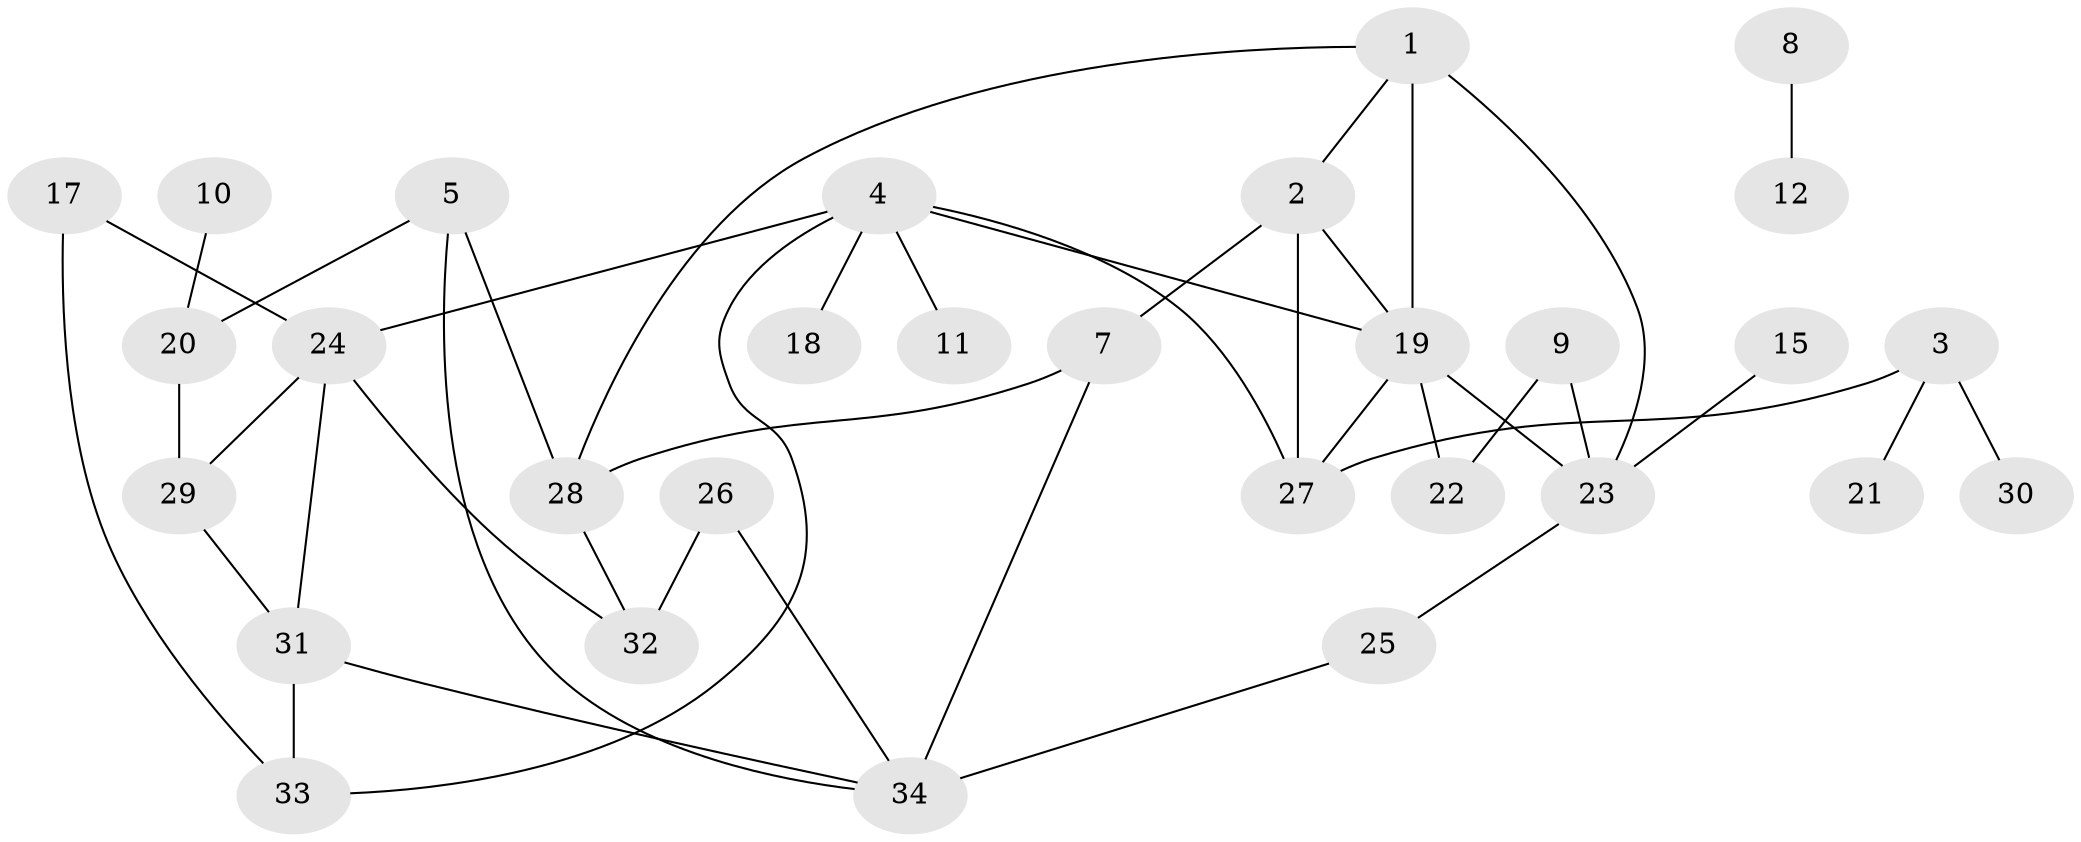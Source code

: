// original degree distribution, {2: 0.2647058823529412, 1: 0.23529411764705882, 3: 0.2647058823529412, 4: 0.14705882352941177, 0: 0.04411764705882353, 5: 0.029411764705882353, 6: 0.014705882352941176}
// Generated by graph-tools (version 1.1) at 2025/49/03/09/25 03:49:14]
// undirected, 30 vertices, 43 edges
graph export_dot {
graph [start="1"]
  node [color=gray90,style=filled];
  1;
  2;
  3;
  4;
  5;
  7;
  8;
  9;
  10;
  11;
  12;
  15;
  17;
  18;
  19;
  20;
  21;
  22;
  23;
  24;
  25;
  26;
  27;
  28;
  29;
  30;
  31;
  32;
  33;
  34;
  1 -- 2 [weight=1.0];
  1 -- 19 [weight=2.0];
  1 -- 23 [weight=1.0];
  1 -- 28 [weight=1.0];
  2 -- 7 [weight=1.0];
  2 -- 19 [weight=1.0];
  2 -- 27 [weight=1.0];
  3 -- 21 [weight=1.0];
  3 -- 27 [weight=1.0];
  3 -- 30 [weight=1.0];
  4 -- 11 [weight=1.0];
  4 -- 18 [weight=1.0];
  4 -- 19 [weight=1.0];
  4 -- 24 [weight=1.0];
  4 -- 27 [weight=1.0];
  4 -- 33 [weight=1.0];
  5 -- 20 [weight=1.0];
  5 -- 28 [weight=1.0];
  5 -- 34 [weight=1.0];
  7 -- 28 [weight=1.0];
  7 -- 34 [weight=1.0];
  8 -- 12 [weight=1.0];
  9 -- 22 [weight=1.0];
  9 -- 23 [weight=1.0];
  10 -- 20 [weight=1.0];
  15 -- 23 [weight=1.0];
  17 -- 24 [weight=1.0];
  17 -- 33 [weight=1.0];
  19 -- 22 [weight=1.0];
  19 -- 23 [weight=1.0];
  19 -- 27 [weight=1.0];
  20 -- 29 [weight=1.0];
  23 -- 25 [weight=1.0];
  24 -- 29 [weight=2.0];
  24 -- 31 [weight=1.0];
  24 -- 32 [weight=1.0];
  25 -- 34 [weight=1.0];
  26 -- 32 [weight=2.0];
  26 -- 34 [weight=1.0];
  28 -- 32 [weight=1.0];
  29 -- 31 [weight=1.0];
  31 -- 33 [weight=1.0];
  31 -- 34 [weight=1.0];
}
